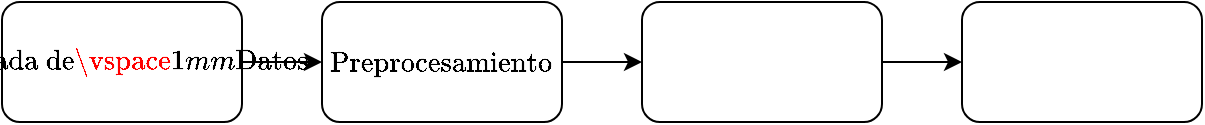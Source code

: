 <mxfile version="24.7.1" type="github">
  <diagram name="Page-1" id="bIes6_ukVuZWeVdDMZBp">
    <mxGraphModel dx="1048" dy="432" grid="1" gridSize="10" guides="1" tooltips="1" connect="1" arrows="1" fold="1" page="1" pageScale="1" pageWidth="70" pageHeight="120" math="1" shadow="0">
      <root>
        <mxCell id="0" />
        <mxCell id="1" parent="0" />
        <mxCell id="90_ij9PBLQ9bhybGQrYb-5" value="" style="edgeStyle=orthogonalEdgeStyle;rounded=0;orthogonalLoop=1;jettySize=auto;html=1;" edge="1" parent="1" source="90_ij9PBLQ9bhybGQrYb-1" target="90_ij9PBLQ9bhybGQrYb-2">
          <mxGeometry relative="1" as="geometry" />
        </mxCell>
        <mxCell id="90_ij9PBLQ9bhybGQrYb-1" value="$$\text{Entrada de} \vspace{1mm} \text{Datos}$$" style="rounded=1;whiteSpace=wrap;html=1;" vertex="1" parent="1">
          <mxGeometry x="-160" y="30" width="120" height="60" as="geometry" />
        </mxCell>
        <mxCell id="90_ij9PBLQ9bhybGQrYb-6" value="" style="edgeStyle=orthogonalEdgeStyle;rounded=0;orthogonalLoop=1;jettySize=auto;html=1;" edge="1" parent="1" source="90_ij9PBLQ9bhybGQrYb-2" target="90_ij9PBLQ9bhybGQrYb-3">
          <mxGeometry relative="1" as="geometry" />
        </mxCell>
        <mxCell id="90_ij9PBLQ9bhybGQrYb-2" value="$$\text{Preprocesamiento}$$" style="rounded=1;whiteSpace=wrap;html=1;" vertex="1" parent="1">
          <mxGeometry y="30" width="120" height="60" as="geometry" />
        </mxCell>
        <mxCell id="90_ij9PBLQ9bhybGQrYb-7" value="" style="edgeStyle=orthogonalEdgeStyle;rounded=0;orthogonalLoop=1;jettySize=auto;html=1;" edge="1" parent="1" source="90_ij9PBLQ9bhybGQrYb-3" target="90_ij9PBLQ9bhybGQrYb-4">
          <mxGeometry relative="1" as="geometry" />
        </mxCell>
        <mxCell id="90_ij9PBLQ9bhybGQrYb-3" value="$$$$" style="rounded=1;whiteSpace=wrap;html=1;" vertex="1" parent="1">
          <mxGeometry x="160" y="30" width="120" height="60" as="geometry" />
        </mxCell>
        <mxCell id="90_ij9PBLQ9bhybGQrYb-4" value="" style="rounded=1;whiteSpace=wrap;html=1;" vertex="1" parent="1">
          <mxGeometry x="320" y="30" width="120" height="60" as="geometry" />
        </mxCell>
      </root>
    </mxGraphModel>
  </diagram>
</mxfile>
